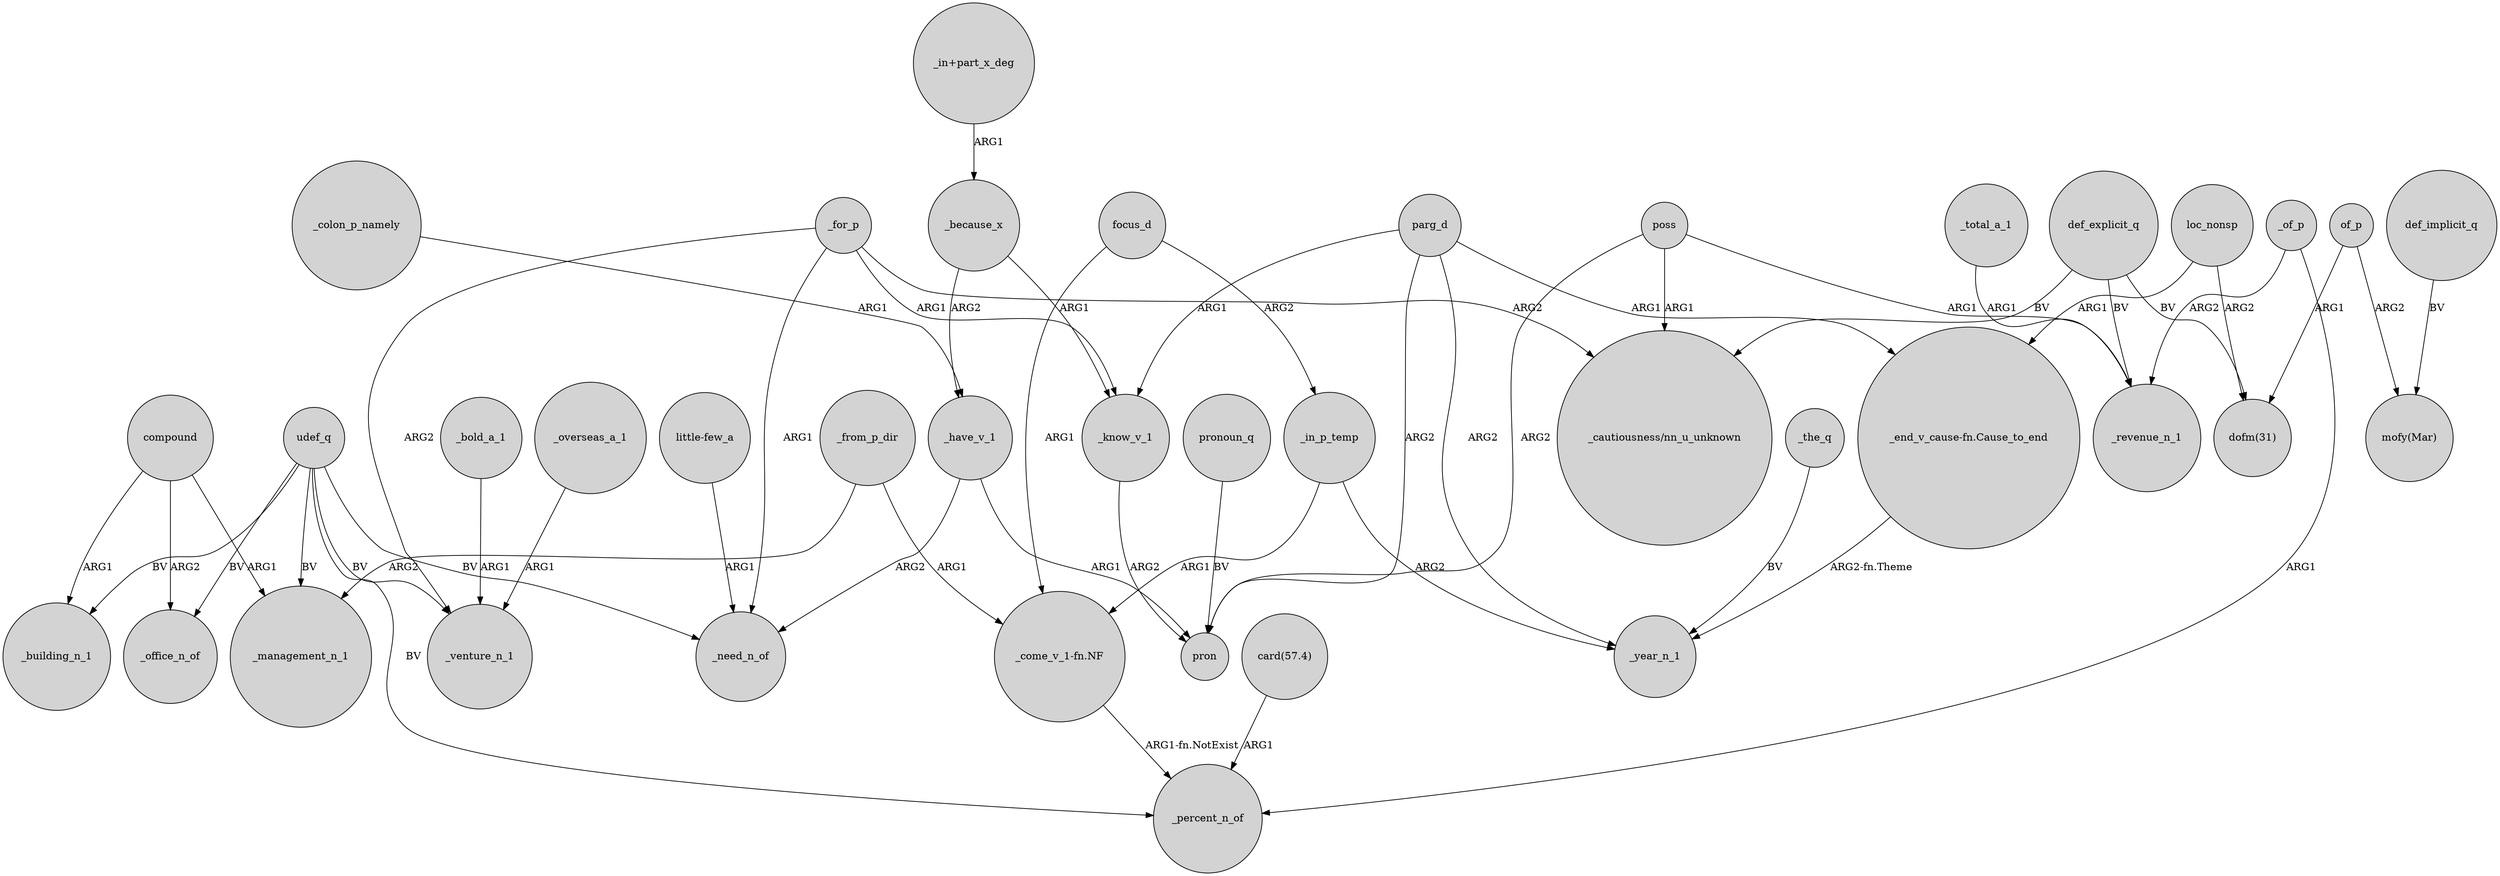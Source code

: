 digraph {
	node [shape=circle style=filled]
	_from_p_dir -> _management_n_1 [label=ARG2]
	udef_q -> _office_n_of [label=BV]
	_because_x -> _have_v_1 [label=ARG2]
	_for_p -> _venture_n_1 [label=ARG2]
	focus_d -> _in_p_temp [label=ARG2]
	"card(57.4)" -> _percent_n_of [label=ARG1]
	poss -> pron [label=ARG2]
	udef_q -> _building_n_1 [label=BV]
	_in_p_temp -> "_come_v_1-fn.NF" [label=ARG1]
	_colon_p_namely -> _have_v_1 [label=ARG1]
	_for_p -> _need_n_of [label=ARG1]
	_because_x -> _know_v_1 [label=ARG1]
	_bold_a_1 -> _venture_n_1 [label=ARG1]
	_overseas_a_1 -> _venture_n_1 [label=ARG1]
	poss -> "_cautiousness/nn_u_unknown" [label=ARG1]
	_have_v_1 -> pron [label=ARG1]
	parg_d -> _year_n_1 [label=ARG2]
	"_in+part_x_deg" -> _because_x [label=ARG1]
	loc_nonsp -> "dofm(31)" [label=ARG2]
	_know_v_1 -> pron [label=ARG2]
	def_explicit_q -> "dofm(31)" [label=BV]
	_for_p -> _know_v_1 [label=ARG1]
	udef_q -> _management_n_1 [label=BV]
	compound -> _management_n_1 [label=ARG1]
	udef_q -> _venture_n_1 [label=BV]
	def_implicit_q -> "mofy(Mar)" [label=BV]
	_have_v_1 -> _need_n_of [label=ARG2]
	of_p -> "dofm(31)" [label=ARG1]
	compound -> _building_n_1 [label=ARG1]
	parg_d -> pron [label=ARG2]
	_of_p -> _percent_n_of [label=ARG1]
	_in_p_temp -> _year_n_1 [label=ARG2]
	poss -> _revenue_n_1 [label=ARG1]
	pronoun_q -> pron [label=BV]
	_of_p -> _revenue_n_1 [label=ARG2]
	"little-few_a" -> _need_n_of [label=ARG1]
	udef_q -> _need_n_of [label=BV]
	def_explicit_q -> _revenue_n_1 [label=BV]
	loc_nonsp -> "_end_v_cause-fn.Cause_to_end" [label=ARG1]
	"_come_v_1-fn.NF" -> _percent_n_of [label="ARG1-fn.NotExist"]
	parg_d -> "_end_v_cause-fn.Cause_to_end" [label=ARG1]
	parg_d -> _know_v_1 [label=ARG1]
	_the_q -> _year_n_1 [label=BV]
	focus_d -> "_come_v_1-fn.NF" [label=ARG1]
	of_p -> "mofy(Mar)" [label=ARG2]
	udef_q -> _percent_n_of [label=BV]
	def_explicit_q -> "_cautiousness/nn_u_unknown" [label=BV]
	_from_p_dir -> "_come_v_1-fn.NF" [label=ARG1]
	_for_p -> "_cautiousness/nn_u_unknown" [label=ARG2]
	compound -> _office_n_of [label=ARG2]
	"_end_v_cause-fn.Cause_to_end" -> _year_n_1 [label="ARG2-fn.Theme"]
	_total_a_1 -> _revenue_n_1 [label=ARG1]
}
